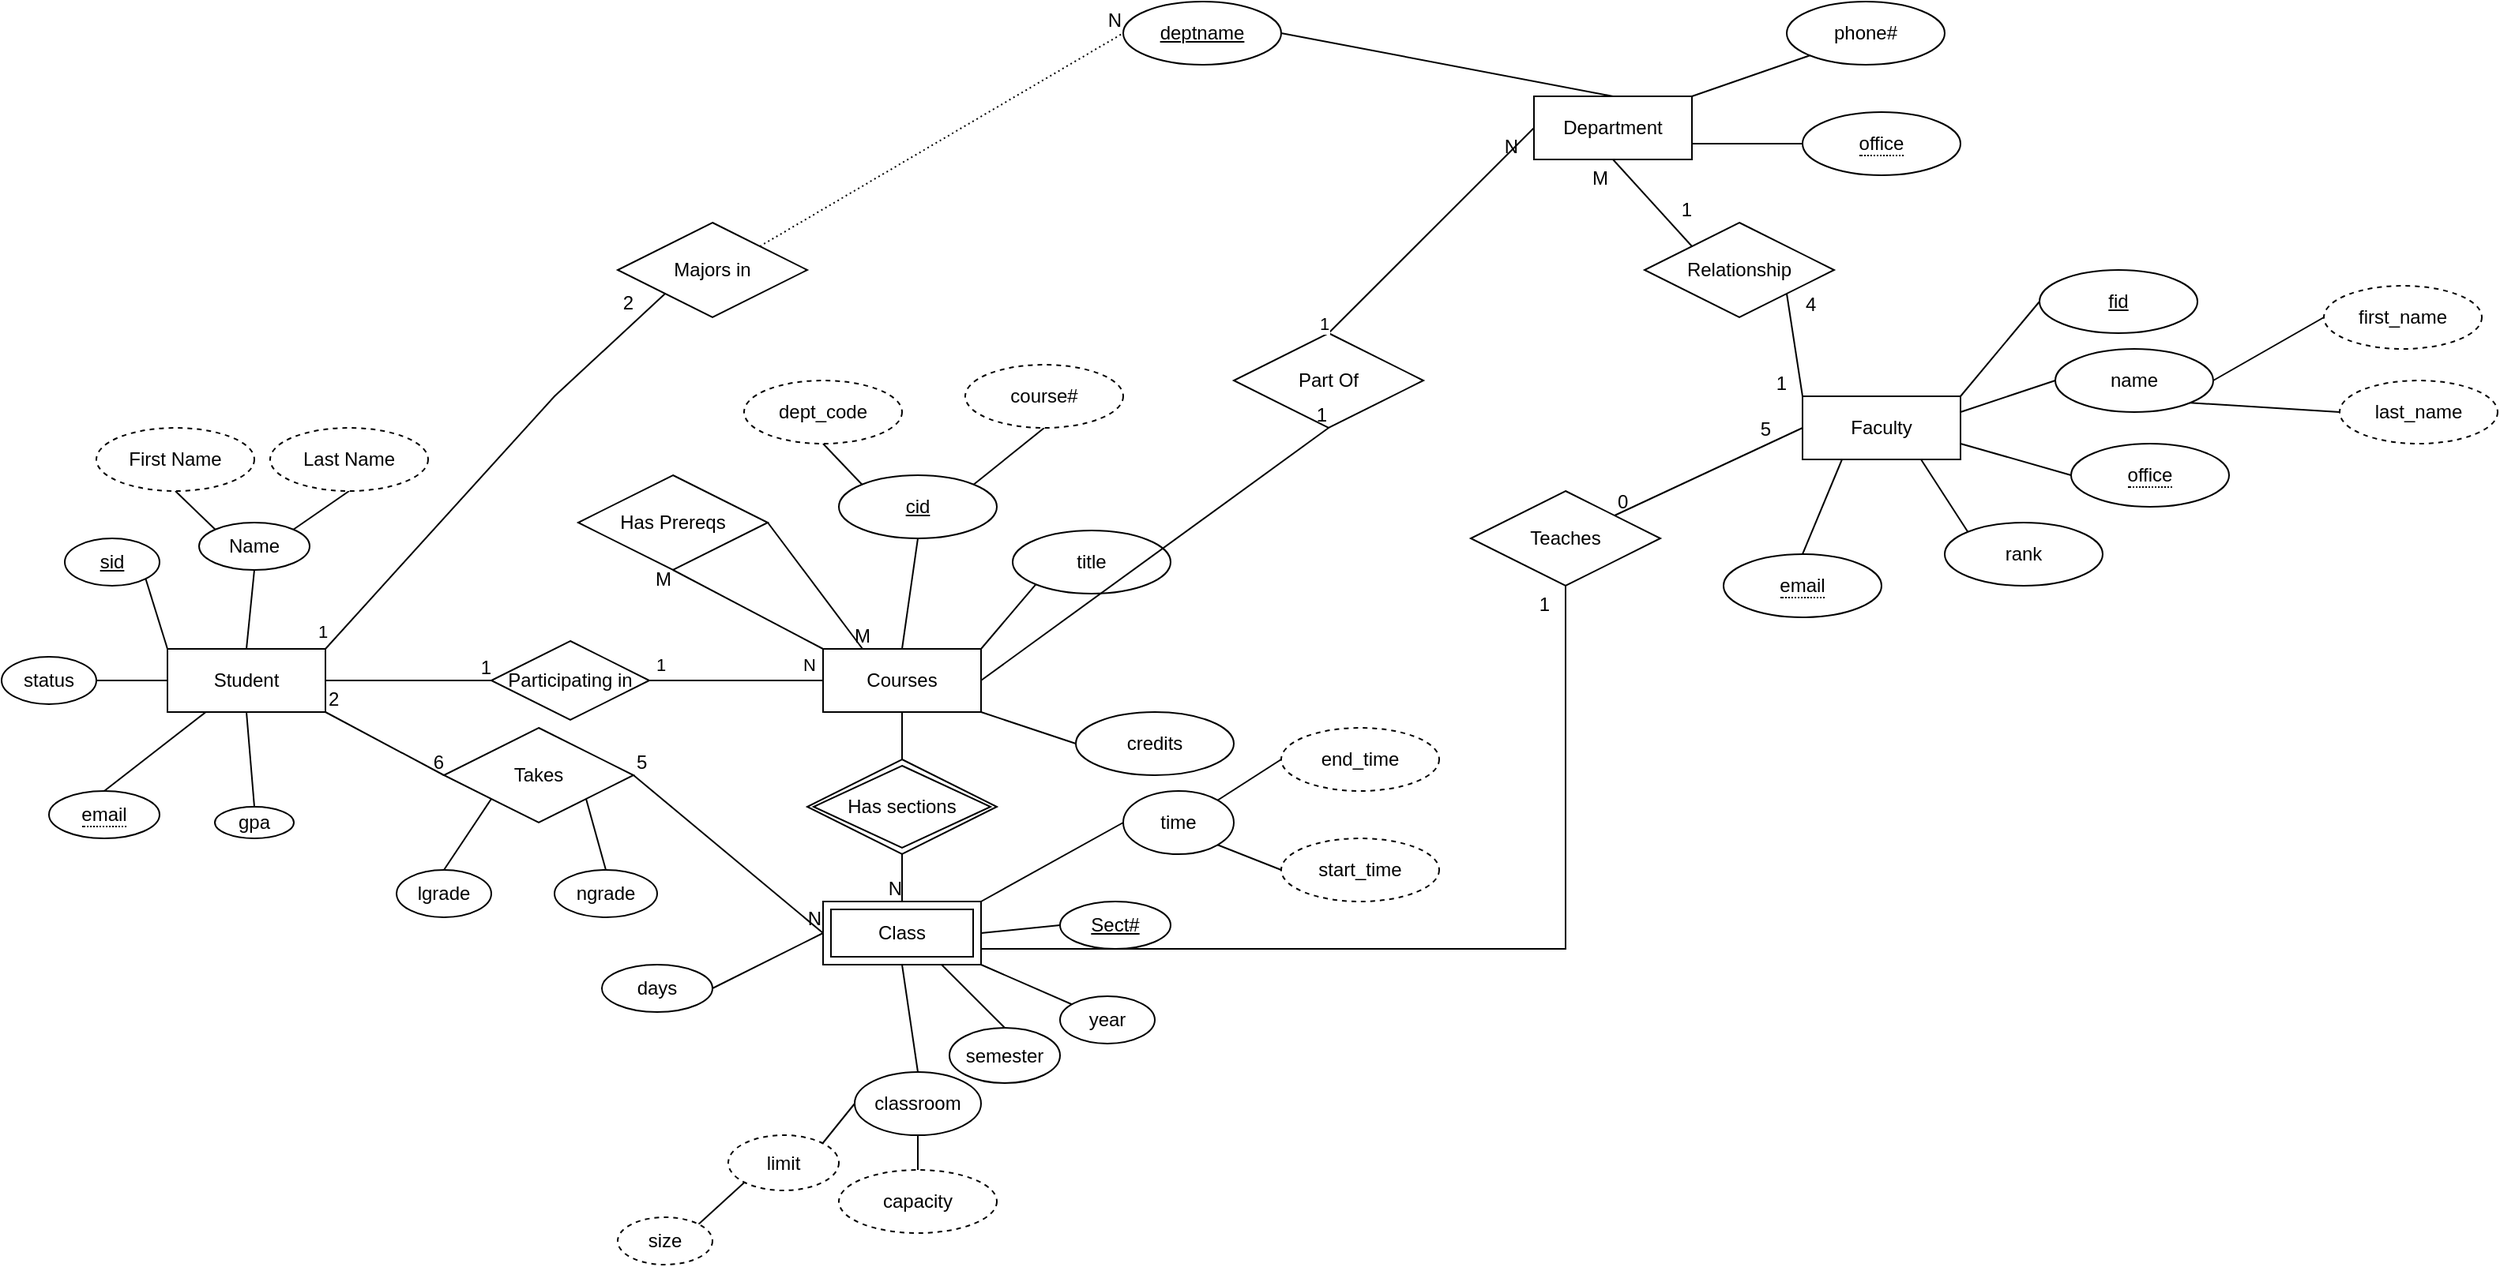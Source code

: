 <mxfile version="15.2.9" type="github">
  <diagram id="R2lEEEUBdFMjLlhIrx00" name="Page-1">
    <mxGraphModel dx="729" dy="779" grid="1" gridSize="10" guides="1" tooltips="1" connect="1" arrows="1" fold="1" page="1" pageScale="1" pageWidth="850" pageHeight="1100" math="0" shadow="0" extFonts="Permanent Marker^https://fonts.googleapis.com/css?family=Permanent+Marker">
      <root>
        <mxCell id="0" />
        <mxCell id="1" parent="0" />
        <mxCell id="cfMbOBz0PLp4tTxiQXyj-19" value="Student" style="whiteSpace=wrap;html=1;align=center;fontColor=default;" vertex="1" parent="1">
          <mxGeometry x="375" y="480" width="100" height="40" as="geometry" />
        </mxCell>
        <mxCell id="cfMbOBz0PLp4tTxiQXyj-21" style="rounded=0;orthogonalLoop=1;jettySize=auto;html=1;exitX=1;exitY=1;exitDx=0;exitDy=0;entryX=0;entryY=0;entryDx=0;entryDy=0;fontColor=default;endArrow=none;endFill=0;" edge="1" parent="1" source="cfMbOBz0PLp4tTxiQXyj-20" target="cfMbOBz0PLp4tTxiQXyj-19">
          <mxGeometry relative="1" as="geometry" />
        </mxCell>
        <mxCell id="cfMbOBz0PLp4tTxiQXyj-20" value="&lt;u&gt;sid&lt;/u&gt;" style="ellipse;whiteSpace=wrap;html=1;align=center;fontColor=default;" vertex="1" parent="1">
          <mxGeometry x="310" y="410" width="60" height="30" as="geometry" />
        </mxCell>
        <mxCell id="cfMbOBz0PLp4tTxiQXyj-25" style="edgeStyle=none;rounded=0;orthogonalLoop=1;jettySize=auto;html=1;exitX=0.5;exitY=1;exitDx=0;exitDy=0;entryX=0.5;entryY=0;entryDx=0;entryDy=0;fontColor=default;endArrow=none;endFill=0;" edge="1" parent="1" source="cfMbOBz0PLp4tTxiQXyj-22" target="cfMbOBz0PLp4tTxiQXyj-19">
          <mxGeometry relative="1" as="geometry" />
        </mxCell>
        <mxCell id="cfMbOBz0PLp4tTxiQXyj-22" value="Name" style="ellipse;whiteSpace=wrap;html=1;align=center;dashed=0;fontColor=default;" vertex="1" parent="1">
          <mxGeometry x="395" y="400" width="70" height="30" as="geometry" />
        </mxCell>
        <mxCell id="cfMbOBz0PLp4tTxiQXyj-29" style="edgeStyle=none;rounded=0;orthogonalLoop=1;jettySize=auto;html=1;exitX=0.5;exitY=1;exitDx=0;exitDy=0;entryX=0;entryY=0;entryDx=0;entryDy=0;fontColor=default;endArrow=none;endFill=0;" edge="1" parent="1" source="cfMbOBz0PLp4tTxiQXyj-27" target="cfMbOBz0PLp4tTxiQXyj-22">
          <mxGeometry relative="1" as="geometry" />
        </mxCell>
        <mxCell id="cfMbOBz0PLp4tTxiQXyj-27" value="First Name" style="ellipse;whiteSpace=wrap;html=1;align=center;fontColor=default;dashed=1;" vertex="1" parent="1">
          <mxGeometry x="330" y="340" width="100" height="40" as="geometry" />
        </mxCell>
        <mxCell id="cfMbOBz0PLp4tTxiQXyj-30" style="edgeStyle=none;rounded=0;orthogonalLoop=1;jettySize=auto;html=1;exitX=0.5;exitY=1;exitDx=0;exitDy=0;entryX=1;entryY=0;entryDx=0;entryDy=0;fontColor=default;endArrow=none;endFill=0;" edge="1" parent="1" source="cfMbOBz0PLp4tTxiQXyj-28" target="cfMbOBz0PLp4tTxiQXyj-22">
          <mxGeometry relative="1" as="geometry" />
        </mxCell>
        <mxCell id="cfMbOBz0PLp4tTxiQXyj-28" value="Last Name" style="ellipse;whiteSpace=wrap;html=1;align=center;fontColor=default;dashed=1;" vertex="1" parent="1">
          <mxGeometry x="440" y="340" width="100" height="40" as="geometry" />
        </mxCell>
        <mxCell id="cfMbOBz0PLp4tTxiQXyj-32" style="edgeStyle=none;rounded=0;orthogonalLoop=1;jettySize=auto;html=1;exitX=1;exitY=0.5;exitDx=0;exitDy=0;entryX=0;entryY=0.5;entryDx=0;entryDy=0;fontColor=default;endArrow=none;endFill=0;" edge="1" parent="1" source="cfMbOBz0PLp4tTxiQXyj-31" target="cfMbOBz0PLp4tTxiQXyj-19">
          <mxGeometry relative="1" as="geometry">
            <mxPoint x="340" y="500" as="sourcePoint" />
          </mxGeometry>
        </mxCell>
        <mxCell id="cfMbOBz0PLp4tTxiQXyj-31" value="status" style="ellipse;whiteSpace=wrap;html=1;align=center;fontColor=default;" vertex="1" parent="1">
          <mxGeometry x="270" y="485" width="60" height="30" as="geometry" />
        </mxCell>
        <mxCell id="cfMbOBz0PLp4tTxiQXyj-34" style="edgeStyle=none;rounded=0;orthogonalLoop=1;jettySize=auto;html=1;exitX=0.5;exitY=0;exitDx=0;exitDy=0;fontColor=default;endArrow=none;endFill=0;" edge="1" parent="1" source="cfMbOBz0PLp4tTxiQXyj-42" target="cfMbOBz0PLp4tTxiQXyj-19">
          <mxGeometry relative="1" as="geometry">
            <mxPoint x="360" y="560" as="sourcePoint" />
          </mxGeometry>
        </mxCell>
        <mxCell id="cfMbOBz0PLp4tTxiQXyj-47" style="edgeStyle=none;rounded=0;orthogonalLoop=1;jettySize=auto;html=1;exitX=0.5;exitY=0;exitDx=0;exitDy=0;entryX=0.5;entryY=1;entryDx=0;entryDy=0;fontColor=default;endArrow=none;endFill=0;" edge="1" parent="1" source="cfMbOBz0PLp4tTxiQXyj-35" target="cfMbOBz0PLp4tTxiQXyj-46">
          <mxGeometry relative="1" as="geometry" />
        </mxCell>
        <mxCell id="cfMbOBz0PLp4tTxiQXyj-51" style="edgeStyle=none;rounded=0;orthogonalLoop=1;jettySize=auto;html=1;exitX=1;exitY=0;exitDx=0;exitDy=0;entryX=0;entryY=1;entryDx=0;entryDy=0;fontColor=default;endArrow=none;endFill=0;" edge="1" parent="1" source="cfMbOBz0PLp4tTxiQXyj-35" target="cfMbOBz0PLp4tTxiQXyj-49">
          <mxGeometry relative="1" as="geometry" />
        </mxCell>
        <mxCell id="cfMbOBz0PLp4tTxiQXyj-52" style="edgeStyle=none;rounded=0;orthogonalLoop=1;jettySize=auto;html=1;exitX=1;exitY=1;exitDx=0;exitDy=0;entryX=0;entryY=0.5;entryDx=0;entryDy=0;fontColor=default;endArrow=none;endFill=0;" edge="1" parent="1" source="cfMbOBz0PLp4tTxiQXyj-35" target="cfMbOBz0PLp4tTxiQXyj-50">
          <mxGeometry relative="1" as="geometry" />
        </mxCell>
        <mxCell id="cfMbOBz0PLp4tTxiQXyj-35" value="Courses" style="whiteSpace=wrap;html=1;align=center;fontColor=default;" vertex="1" parent="1">
          <mxGeometry x="790" y="480" width="100" height="40" as="geometry" />
        </mxCell>
        <mxCell id="cfMbOBz0PLp4tTxiQXyj-36" value="Takes" style="shape=rhombus;perimeter=rhombusPerimeter;whiteSpace=wrap;html=1;align=center;fontColor=default;" vertex="1" parent="1">
          <mxGeometry x="550" y="530" width="120" height="60" as="geometry" />
        </mxCell>
        <mxCell id="cfMbOBz0PLp4tTxiQXyj-39" value="" style="endArrow=none;html=1;rounded=0;fontColor=default;exitX=1;exitY=1;exitDx=0;exitDy=0;entryX=0;entryY=0.5;entryDx=0;entryDy=0;" edge="1" parent="1" source="cfMbOBz0PLp4tTxiQXyj-19" target="cfMbOBz0PLp4tTxiQXyj-36">
          <mxGeometry relative="1" as="geometry">
            <mxPoint x="490" y="499.5" as="sourcePoint" />
            <mxPoint x="540" y="500" as="targetPoint" />
          </mxGeometry>
        </mxCell>
        <mxCell id="cfMbOBz0PLp4tTxiQXyj-40" value="2" style="resizable=0;html=1;align=left;verticalAlign=bottom;" connectable="0" vertex="1" parent="cfMbOBz0PLp4tTxiQXyj-39">
          <mxGeometry x="-1" relative="1" as="geometry" />
        </mxCell>
        <mxCell id="cfMbOBz0PLp4tTxiQXyj-41" value="6" style="resizable=0;html=1;align=right;verticalAlign=bottom;" connectable="0" vertex="1" parent="cfMbOBz0PLp4tTxiQXyj-39">
          <mxGeometry x="1" relative="1" as="geometry" />
        </mxCell>
        <mxCell id="cfMbOBz0PLp4tTxiQXyj-42" value="&lt;span style=&quot;border-bottom: 1px dotted&quot;&gt;email&lt;br&gt;&lt;/span&gt;" style="ellipse;whiteSpace=wrap;html=1;align=center;fontColor=default;" vertex="1" parent="1">
          <mxGeometry x="300" y="570" width="70" height="30" as="geometry" />
        </mxCell>
        <mxCell id="cfMbOBz0PLp4tTxiQXyj-43" value="" style="endArrow=none;html=1;rounded=0;fontColor=default;exitX=1;exitY=0.5;exitDx=0;exitDy=0;entryX=0;entryY=0.5;entryDx=0;entryDy=0;" edge="1" parent="1" source="cfMbOBz0PLp4tTxiQXyj-36" target="cfMbOBz0PLp4tTxiQXyj-68">
          <mxGeometry relative="1" as="geometry">
            <mxPoint x="690" y="470" as="sourcePoint" />
            <mxPoint x="850" y="470" as="targetPoint" />
          </mxGeometry>
        </mxCell>
        <mxCell id="cfMbOBz0PLp4tTxiQXyj-44" value="5" style="resizable=0;html=1;align=left;verticalAlign=bottom;" connectable="0" vertex="1" parent="cfMbOBz0PLp4tTxiQXyj-43">
          <mxGeometry x="-1" relative="1" as="geometry" />
        </mxCell>
        <mxCell id="cfMbOBz0PLp4tTxiQXyj-45" value="N" style="resizable=0;html=1;align=right;verticalAlign=bottom;" connectable="0" vertex="1" parent="cfMbOBz0PLp4tTxiQXyj-43">
          <mxGeometry x="1" relative="1" as="geometry" />
        </mxCell>
        <mxCell id="cfMbOBz0PLp4tTxiQXyj-46" value="cid" style="ellipse;whiteSpace=wrap;html=1;align=center;fontStyle=4;fontColor=default;" vertex="1" parent="1">
          <mxGeometry x="800" y="370" width="100" height="40" as="geometry" />
        </mxCell>
        <mxCell id="cfMbOBz0PLp4tTxiQXyj-49" value="title" style="ellipse;whiteSpace=wrap;html=1;align=center;fontColor=default;" vertex="1" parent="1">
          <mxGeometry x="910" y="405" width="100" height="40" as="geometry" />
        </mxCell>
        <mxCell id="cfMbOBz0PLp4tTxiQXyj-50" value="credits" style="ellipse;whiteSpace=wrap;html=1;align=center;fontColor=default;" vertex="1" parent="1">
          <mxGeometry x="950" y="520" width="100" height="40" as="geometry" />
        </mxCell>
        <mxCell id="cfMbOBz0PLp4tTxiQXyj-55" style="edgeStyle=none;rounded=0;orthogonalLoop=1;jettySize=auto;html=1;exitX=0.5;exitY=1;exitDx=0;exitDy=0;entryX=0;entryY=0;entryDx=0;entryDy=0;fontColor=default;endArrow=none;endFill=0;" edge="1" parent="1" source="cfMbOBz0PLp4tTxiQXyj-53" target="cfMbOBz0PLp4tTxiQXyj-46">
          <mxGeometry relative="1" as="geometry" />
        </mxCell>
        <mxCell id="cfMbOBz0PLp4tTxiQXyj-53" value="dept_code" style="ellipse;whiteSpace=wrap;html=1;align=center;dashed=1;fontColor=default;" vertex="1" parent="1">
          <mxGeometry x="740" y="310" width="100" height="40" as="geometry" />
        </mxCell>
        <mxCell id="cfMbOBz0PLp4tTxiQXyj-57" style="edgeStyle=none;rounded=0;orthogonalLoop=1;jettySize=auto;html=1;exitX=0.5;exitY=1;exitDx=0;exitDy=0;entryX=1;entryY=0;entryDx=0;entryDy=0;fontColor=default;endArrow=none;endFill=0;" edge="1" parent="1" source="cfMbOBz0PLp4tTxiQXyj-56" target="cfMbOBz0PLp4tTxiQXyj-46">
          <mxGeometry relative="1" as="geometry" />
        </mxCell>
        <mxCell id="cfMbOBz0PLp4tTxiQXyj-56" value="course#" style="ellipse;whiteSpace=wrap;html=1;align=center;dashed=1;fontColor=default;" vertex="1" parent="1">
          <mxGeometry x="880" y="300" width="100" height="40" as="geometry" />
        </mxCell>
        <mxCell id="cfMbOBz0PLp4tTxiQXyj-60" value="Has Prereqs" style="shape=rhombus;perimeter=rhombusPerimeter;whiteSpace=wrap;html=1;align=center;fontColor=default;" vertex="1" parent="1">
          <mxGeometry x="635" y="370" width="120" height="60" as="geometry" />
        </mxCell>
        <mxCell id="cfMbOBz0PLp4tTxiQXyj-64" value="" style="endArrow=none;html=1;rounded=0;fontColor=default;entryX=0.5;entryY=1;entryDx=0;entryDy=0;exitX=0;exitY=0;exitDx=0;exitDy=0;" edge="1" parent="1" source="cfMbOBz0PLp4tTxiQXyj-35" target="cfMbOBz0PLp4tTxiQXyj-60">
          <mxGeometry relative="1" as="geometry">
            <mxPoint x="550" y="490" as="sourcePoint" />
            <mxPoint x="710" y="490" as="targetPoint" />
          </mxGeometry>
        </mxCell>
        <mxCell id="cfMbOBz0PLp4tTxiQXyj-65" value="M" style="resizable=0;html=1;align=right;verticalAlign=bottom;" connectable="0" vertex="1" parent="cfMbOBz0PLp4tTxiQXyj-64">
          <mxGeometry x="1" relative="1" as="geometry">
            <mxPoint y="15" as="offset" />
          </mxGeometry>
        </mxCell>
        <mxCell id="cfMbOBz0PLp4tTxiQXyj-66" value="" style="endArrow=none;html=1;rounded=0;fontColor=default;exitX=1;exitY=0.5;exitDx=0;exitDy=0;entryX=0.25;entryY=0;entryDx=0;entryDy=0;" edge="1" parent="1" source="cfMbOBz0PLp4tTxiQXyj-60" target="cfMbOBz0PLp4tTxiQXyj-35">
          <mxGeometry relative="1" as="geometry">
            <mxPoint x="550" y="490" as="sourcePoint" />
            <mxPoint x="710" y="490" as="targetPoint" />
          </mxGeometry>
        </mxCell>
        <mxCell id="cfMbOBz0PLp4tTxiQXyj-67" value="M" style="resizable=0;html=1;align=right;verticalAlign=bottom;" connectable="0" vertex="1" parent="cfMbOBz0PLp4tTxiQXyj-66">
          <mxGeometry x="1" relative="1" as="geometry">
            <mxPoint x="5" as="offset" />
          </mxGeometry>
        </mxCell>
        <mxCell id="cfMbOBz0PLp4tTxiQXyj-77" style="edgeStyle=none;rounded=0;orthogonalLoop=1;jettySize=auto;html=1;exitX=1;exitY=0.5;exitDx=0;exitDy=0;entryX=0;entryY=0.5;entryDx=0;entryDy=0;fontColor=default;endArrow=none;endFill=0;" edge="1" parent="1" source="cfMbOBz0PLp4tTxiQXyj-68" target="cfMbOBz0PLp4tTxiQXyj-76">
          <mxGeometry relative="1" as="geometry" />
        </mxCell>
        <mxCell id="cfMbOBz0PLp4tTxiQXyj-79" style="edgeStyle=none;rounded=0;orthogonalLoop=1;jettySize=auto;html=1;exitX=1;exitY=1;exitDx=0;exitDy=0;fontColor=default;endArrow=none;endFill=0;" edge="1" parent="1" source="cfMbOBz0PLp4tTxiQXyj-68" target="cfMbOBz0PLp4tTxiQXyj-78">
          <mxGeometry relative="1" as="geometry" />
        </mxCell>
        <mxCell id="cfMbOBz0PLp4tTxiQXyj-68" value="Class&lt;br&gt;" style="shape=ext;margin=3;double=1;whiteSpace=wrap;html=1;align=center;fontColor=default;" vertex="1" parent="1">
          <mxGeometry x="790" y="640" width="100" height="40" as="geometry" />
        </mxCell>
        <mxCell id="cfMbOBz0PLp4tTxiQXyj-72" value="" style="edgeStyle=none;rounded=0;orthogonalLoop=1;jettySize=auto;html=1;fontColor=default;endArrow=none;endFill=0;" edge="1" parent="1" source="cfMbOBz0PLp4tTxiQXyj-71" target="cfMbOBz0PLp4tTxiQXyj-35">
          <mxGeometry relative="1" as="geometry" />
        </mxCell>
        <mxCell id="cfMbOBz0PLp4tTxiQXyj-71" value="Has sections" style="shape=rhombus;double=1;perimeter=rhombusPerimeter;whiteSpace=wrap;html=1;align=center;fontColor=default;" vertex="1" parent="1">
          <mxGeometry x="780" y="550" width="120" height="60" as="geometry" />
        </mxCell>
        <mxCell id="cfMbOBz0PLp4tTxiQXyj-74" value="" style="endArrow=none;html=1;rounded=0;fontColor=default;exitX=0.5;exitY=1;exitDx=0;exitDy=0;entryX=0.5;entryY=0;entryDx=0;entryDy=0;" edge="1" parent="1" source="cfMbOBz0PLp4tTxiQXyj-71" target="cfMbOBz0PLp4tTxiQXyj-68">
          <mxGeometry relative="1" as="geometry">
            <mxPoint x="840" y="620" as="sourcePoint" />
            <mxPoint x="1000" y="620" as="targetPoint" />
          </mxGeometry>
        </mxCell>
        <mxCell id="cfMbOBz0PLp4tTxiQXyj-75" value="N" style="resizable=0;html=1;align=right;verticalAlign=bottom;" connectable="0" vertex="1" parent="cfMbOBz0PLp4tTxiQXyj-74">
          <mxGeometry x="1" relative="1" as="geometry" />
        </mxCell>
        <mxCell id="cfMbOBz0PLp4tTxiQXyj-76" value="Sect#" style="ellipse;whiteSpace=wrap;html=1;align=center;fontStyle=4;fontColor=default;" vertex="1" parent="1">
          <mxGeometry x="940" y="640" width="70" height="30" as="geometry" />
        </mxCell>
        <mxCell id="cfMbOBz0PLp4tTxiQXyj-78" value="year" style="ellipse;whiteSpace=wrap;html=1;align=center;fontColor=default;" vertex="1" parent="1">
          <mxGeometry x="940" y="700" width="60" height="30" as="geometry" />
        </mxCell>
        <mxCell id="cfMbOBz0PLp4tTxiQXyj-81" style="edgeStyle=none;rounded=0;orthogonalLoop=1;jettySize=auto;html=1;exitX=0.5;exitY=0;exitDx=0;exitDy=0;entryX=0.75;entryY=1;entryDx=0;entryDy=0;fontColor=default;endArrow=none;endFill=0;" edge="1" parent="1" source="cfMbOBz0PLp4tTxiQXyj-80" target="cfMbOBz0PLp4tTxiQXyj-68">
          <mxGeometry relative="1" as="geometry" />
        </mxCell>
        <mxCell id="cfMbOBz0PLp4tTxiQXyj-80" value="semester" style="ellipse;whiteSpace=wrap;html=1;align=center;fontColor=default;" vertex="1" parent="1">
          <mxGeometry x="870" y="720" width="70" height="35" as="geometry" />
        </mxCell>
        <mxCell id="cfMbOBz0PLp4tTxiQXyj-83" style="edgeStyle=none;rounded=0;orthogonalLoop=1;jettySize=auto;html=1;exitX=1;exitY=0;exitDx=0;exitDy=0;entryX=0;entryY=0.5;entryDx=0;entryDy=0;fontColor=default;endArrow=none;endFill=0;" edge="1" parent="1" source="cfMbOBz0PLp4tTxiQXyj-82" target="cfMbOBz0PLp4tTxiQXyj-84">
          <mxGeometry relative="1" as="geometry" />
        </mxCell>
        <mxCell id="cfMbOBz0PLp4tTxiQXyj-82" value="limit" style="ellipse;whiteSpace=wrap;html=1;align=center;fontColor=default;dashed=1;" vertex="1" parent="1">
          <mxGeometry x="730" y="788" width="70" height="35" as="geometry" />
        </mxCell>
        <mxCell id="cfMbOBz0PLp4tTxiQXyj-85" style="edgeStyle=none;rounded=0;orthogonalLoop=1;jettySize=auto;html=1;exitX=0.5;exitY=0;exitDx=0;exitDy=0;entryX=0.5;entryY=1;entryDx=0;entryDy=0;fontColor=default;endArrow=none;endFill=0;" edge="1" parent="1" source="cfMbOBz0PLp4tTxiQXyj-84" target="cfMbOBz0PLp4tTxiQXyj-68">
          <mxGeometry relative="1" as="geometry" />
        </mxCell>
        <mxCell id="cfMbOBz0PLp4tTxiQXyj-84" value="classroom" style="ellipse;whiteSpace=wrap;html=1;align=center;fontColor=default;" vertex="1" parent="1">
          <mxGeometry x="810" y="748" width="80" height="40" as="geometry" />
        </mxCell>
        <mxCell id="cfMbOBz0PLp4tTxiQXyj-87" style="edgeStyle=none;rounded=0;orthogonalLoop=1;jettySize=auto;html=1;exitX=1;exitY=0;exitDx=0;exitDy=0;entryX=0;entryY=1;entryDx=0;entryDy=0;fontColor=default;endArrow=none;endFill=0;" edge="1" parent="1" source="cfMbOBz0PLp4tTxiQXyj-86" target="cfMbOBz0PLp4tTxiQXyj-82">
          <mxGeometry relative="1" as="geometry" />
        </mxCell>
        <mxCell id="cfMbOBz0PLp4tTxiQXyj-86" value="size" style="ellipse;whiteSpace=wrap;html=1;align=center;fontColor=default;dashed=1;" vertex="1" parent="1">
          <mxGeometry x="660" y="840" width="60" height="30" as="geometry" />
        </mxCell>
        <mxCell id="cfMbOBz0PLp4tTxiQXyj-90" style="edgeStyle=none;rounded=0;orthogonalLoop=1;jettySize=auto;html=1;exitX=0.5;exitY=0;exitDx=0;exitDy=0;entryX=0.5;entryY=1;entryDx=0;entryDy=0;fontColor=default;endArrow=none;endFill=0;" edge="1" parent="1" source="cfMbOBz0PLp4tTxiQXyj-89" target="cfMbOBz0PLp4tTxiQXyj-84">
          <mxGeometry relative="1" as="geometry" />
        </mxCell>
        <mxCell id="cfMbOBz0PLp4tTxiQXyj-89" value="capacity" style="ellipse;whiteSpace=wrap;html=1;align=center;dashed=1;fontColor=default;" vertex="1" parent="1">
          <mxGeometry x="800" y="810" width="100" height="40" as="geometry" />
        </mxCell>
        <mxCell id="cfMbOBz0PLp4tTxiQXyj-94" style="edgeStyle=none;rounded=0;orthogonalLoop=1;jettySize=auto;html=1;exitX=0;exitY=0.5;exitDx=0;exitDy=0;entryX=1;entryY=0;entryDx=0;entryDy=0;fontColor=default;endArrow=none;endFill=0;" edge="1" parent="1" source="cfMbOBz0PLp4tTxiQXyj-93" target="cfMbOBz0PLp4tTxiQXyj-68">
          <mxGeometry relative="1" as="geometry" />
        </mxCell>
        <mxCell id="cfMbOBz0PLp4tTxiQXyj-93" value="time" style="ellipse;whiteSpace=wrap;html=1;align=center;fontColor=default;" vertex="1" parent="1">
          <mxGeometry x="980" y="570" width="70" height="40" as="geometry" />
        </mxCell>
        <mxCell id="cfMbOBz0PLp4tTxiQXyj-96" style="edgeStyle=none;rounded=0;orthogonalLoop=1;jettySize=auto;html=1;exitX=0;exitY=0.5;exitDx=0;exitDy=0;entryX=1;entryY=1;entryDx=0;entryDy=0;fontColor=default;endArrow=none;endFill=0;" edge="1" parent="1" source="cfMbOBz0PLp4tTxiQXyj-95" target="cfMbOBz0PLp4tTxiQXyj-93">
          <mxGeometry relative="1" as="geometry" />
        </mxCell>
        <mxCell id="cfMbOBz0PLp4tTxiQXyj-95" value="start_time" style="ellipse;whiteSpace=wrap;html=1;align=center;dashed=1;fontColor=default;" vertex="1" parent="1">
          <mxGeometry x="1080" y="600" width="100" height="40" as="geometry" />
        </mxCell>
        <mxCell id="cfMbOBz0PLp4tTxiQXyj-98" style="edgeStyle=none;rounded=0;orthogonalLoop=1;jettySize=auto;html=1;exitX=0;exitY=0.5;exitDx=0;exitDy=0;entryX=1;entryY=0;entryDx=0;entryDy=0;fontColor=default;endArrow=none;endFill=0;" edge="1" parent="1" source="cfMbOBz0PLp4tTxiQXyj-97" target="cfMbOBz0PLp4tTxiQXyj-93">
          <mxGeometry relative="1" as="geometry" />
        </mxCell>
        <mxCell id="cfMbOBz0PLp4tTxiQXyj-97" value="end_time" style="ellipse;whiteSpace=wrap;html=1;align=center;dashed=1;fontColor=default;" vertex="1" parent="1">
          <mxGeometry x="1080" y="530" width="100" height="40" as="geometry" />
        </mxCell>
        <mxCell id="cfMbOBz0PLp4tTxiQXyj-100" style="edgeStyle=none;rounded=0;orthogonalLoop=1;jettySize=auto;html=1;exitX=1;exitY=0.5;exitDx=0;exitDy=0;entryX=0;entryY=0.5;entryDx=0;entryDy=0;fontColor=default;endArrow=none;endFill=0;" edge="1" parent="1" source="cfMbOBz0PLp4tTxiQXyj-99" target="cfMbOBz0PLp4tTxiQXyj-68">
          <mxGeometry relative="1" as="geometry" />
        </mxCell>
        <mxCell id="cfMbOBz0PLp4tTxiQXyj-99" value="days" style="ellipse;whiteSpace=wrap;html=1;align=center;fontColor=default;" vertex="1" parent="1">
          <mxGeometry x="650" y="680" width="70" height="30" as="geometry" />
        </mxCell>
        <mxCell id="cfMbOBz0PLp4tTxiQXyj-102" style="edgeStyle=none;rounded=0;orthogonalLoop=1;jettySize=auto;html=1;exitX=0.5;exitY=0;exitDx=0;exitDy=0;entryX=0;entryY=1;entryDx=0;entryDy=0;fontColor=default;endArrow=none;endFill=0;" edge="1" parent="1" source="cfMbOBz0PLp4tTxiQXyj-101" target="cfMbOBz0PLp4tTxiQXyj-36">
          <mxGeometry relative="1" as="geometry" />
        </mxCell>
        <mxCell id="cfMbOBz0PLp4tTxiQXyj-101" value="lgrade" style="ellipse;whiteSpace=wrap;html=1;align=center;fontColor=default;" vertex="1" parent="1">
          <mxGeometry x="520" y="620" width="60" height="30" as="geometry" />
        </mxCell>
        <mxCell id="cfMbOBz0PLp4tTxiQXyj-104" style="edgeStyle=none;rounded=0;orthogonalLoop=1;jettySize=auto;html=1;exitX=0.5;exitY=0;exitDx=0;exitDy=0;entryX=1;entryY=1;entryDx=0;entryDy=0;fontColor=default;endArrow=none;endFill=0;" edge="1" parent="1" source="cfMbOBz0PLp4tTxiQXyj-103" target="cfMbOBz0PLp4tTxiQXyj-36">
          <mxGeometry relative="1" as="geometry" />
        </mxCell>
        <mxCell id="cfMbOBz0PLp4tTxiQXyj-103" value="ngrade" style="ellipse;whiteSpace=wrap;html=1;align=center;fontColor=default;" vertex="1" parent="1">
          <mxGeometry x="620" y="620" width="65" height="30" as="geometry" />
        </mxCell>
        <mxCell id="cfMbOBz0PLp4tTxiQXyj-110" style="edgeStyle=none;rounded=0;orthogonalLoop=1;jettySize=auto;html=1;exitX=1;exitY=0;exitDx=0;exitDy=0;entryX=0;entryY=1;entryDx=0;entryDy=0;fontColor=default;endArrow=none;endFill=0;" edge="1" parent="1" source="cfMbOBz0PLp4tTxiQXyj-105" target="cfMbOBz0PLp4tTxiQXyj-108">
          <mxGeometry relative="1" as="geometry" />
        </mxCell>
        <mxCell id="cfMbOBz0PLp4tTxiQXyj-105" value="Department" style="whiteSpace=wrap;html=1;align=center;fontColor=default;" vertex="1" parent="1">
          <mxGeometry x="1240" y="130" width="100" height="40" as="geometry" />
        </mxCell>
        <mxCell id="cfMbOBz0PLp4tTxiQXyj-107" style="edgeStyle=none;rounded=0;orthogonalLoop=1;jettySize=auto;html=1;exitX=1;exitY=0.5;exitDx=0;exitDy=0;entryX=0.5;entryY=0;entryDx=0;entryDy=0;fontColor=default;endArrow=none;endFill=0;" edge="1" parent="1" source="cfMbOBz0PLp4tTxiQXyj-106" target="cfMbOBz0PLp4tTxiQXyj-105">
          <mxGeometry relative="1" as="geometry" />
        </mxCell>
        <mxCell id="cfMbOBz0PLp4tTxiQXyj-106" value="&lt;u&gt;deptname&lt;/u&gt;" style="ellipse;whiteSpace=wrap;html=1;align=center;fontColor=default;" vertex="1" parent="1">
          <mxGeometry x="980" y="70" width="100" height="40" as="geometry" />
        </mxCell>
        <mxCell id="cfMbOBz0PLp4tTxiQXyj-108" value="phone#" style="ellipse;whiteSpace=wrap;html=1;align=center;fontColor=default;" vertex="1" parent="1">
          <mxGeometry x="1400" y="70" width="100" height="40" as="geometry" />
        </mxCell>
        <mxCell id="cfMbOBz0PLp4tTxiQXyj-111" style="edgeStyle=none;rounded=0;orthogonalLoop=1;jettySize=auto;html=1;exitX=0;exitY=0.5;exitDx=0;exitDy=0;entryX=1;entryY=0.75;entryDx=0;entryDy=0;fontColor=default;endArrow=none;endFill=0;" edge="1" parent="1" target="cfMbOBz0PLp4tTxiQXyj-105">
          <mxGeometry relative="1" as="geometry">
            <mxPoint x="1410" y="160" as="sourcePoint" />
          </mxGeometry>
        </mxCell>
        <mxCell id="cfMbOBz0PLp4tTxiQXyj-112" value="Part Of" style="shape=rhombus;perimeter=rhombusPerimeter;whiteSpace=wrap;html=1;align=center;fontColor=default;" vertex="1" parent="1">
          <mxGeometry x="1050" y="280" width="120" height="60" as="geometry" />
        </mxCell>
        <mxCell id="cfMbOBz0PLp4tTxiQXyj-115" value="" style="endArrow=none;html=1;rounded=0;fontColor=default;entryX=0.5;entryY=1;entryDx=0;entryDy=0;" edge="1" parent="1" target="cfMbOBz0PLp4tTxiQXyj-112">
          <mxGeometry relative="1" as="geometry">
            <mxPoint x="890" y="500" as="sourcePoint" />
            <mxPoint x="1050" y="500" as="targetPoint" />
          </mxGeometry>
        </mxCell>
        <mxCell id="cfMbOBz0PLp4tTxiQXyj-116" value="1" style="resizable=0;html=1;align=right;verticalAlign=bottom;" connectable="0" vertex="1" parent="cfMbOBz0PLp4tTxiQXyj-115">
          <mxGeometry x="1" relative="1" as="geometry" />
        </mxCell>
        <mxCell id="cfMbOBz0PLp4tTxiQXyj-117" value="" style="endArrow=none;html=1;rounded=0;fontColor=default;entryX=0;entryY=0.5;entryDx=0;entryDy=0;exitX=0.5;exitY=0;exitDx=0;exitDy=0;" edge="1" parent="1" source="cfMbOBz0PLp4tTxiQXyj-112" target="cfMbOBz0PLp4tTxiQXyj-105">
          <mxGeometry relative="1" as="geometry">
            <mxPoint x="1130" y="150" as="sourcePoint" />
            <mxPoint x="1290" y="150" as="targetPoint" />
          </mxGeometry>
        </mxCell>
        <mxCell id="cfMbOBz0PLp4tTxiQXyj-118" value="N" style="resizable=0;html=1;align=right;verticalAlign=bottom;" connectable="0" vertex="1" parent="cfMbOBz0PLp4tTxiQXyj-117">
          <mxGeometry x="1" relative="1" as="geometry">
            <mxPoint x="-10" y="21" as="offset" />
          </mxGeometry>
        </mxCell>
        <mxCell id="cfMbOBz0PLp4tTxiQXyj-139" value="1" style="edgeLabel;html=1;align=center;verticalAlign=middle;resizable=0;points=[];fontColor=default;" vertex="1" connectable="0" parent="cfMbOBz0PLp4tTxiQXyj-117">
          <mxGeometry x="-0.862" y="1" relative="1" as="geometry">
            <mxPoint x="-11" y="3" as="offset" />
          </mxGeometry>
        </mxCell>
        <mxCell id="cfMbOBz0PLp4tTxiQXyj-119" value="gpa" style="ellipse;whiteSpace=wrap;html=1;align=center;fontColor=default;" vertex="1" parent="1">
          <mxGeometry x="405" y="580" width="50" height="20" as="geometry" />
        </mxCell>
        <mxCell id="cfMbOBz0PLp4tTxiQXyj-121" value="" style="endArrow=none;html=1;rounded=0;fontColor=default;entryX=0.5;entryY=1;entryDx=0;entryDy=0;exitX=0.5;exitY=0;exitDx=0;exitDy=0;" edge="1" parent="1" source="cfMbOBz0PLp4tTxiQXyj-119" target="cfMbOBz0PLp4tTxiQXyj-19">
          <mxGeometry relative="1" as="geometry">
            <mxPoint x="330" y="460" as="sourcePoint" />
            <mxPoint x="490" y="460" as="targetPoint" />
          </mxGeometry>
        </mxCell>
        <mxCell id="cfMbOBz0PLp4tTxiQXyj-122" value="Majors in" style="shape=rhombus;perimeter=rhombusPerimeter;whiteSpace=wrap;html=1;align=center;fontColor=default;" vertex="1" parent="1">
          <mxGeometry x="660" y="210" width="120" height="60" as="geometry" />
        </mxCell>
        <mxCell id="cfMbOBz0PLp4tTxiQXyj-123" value="" style="endArrow=none;html=1;rounded=0;fontColor=default;entryX=0;entryY=1;entryDx=0;entryDy=0;exitX=1;exitY=0;exitDx=0;exitDy=0;" edge="1" parent="1" source="cfMbOBz0PLp4tTxiQXyj-19" target="cfMbOBz0PLp4tTxiQXyj-122">
          <mxGeometry relative="1" as="geometry">
            <mxPoint x="530" y="350" as="sourcePoint" />
            <mxPoint x="690" y="350" as="targetPoint" />
            <Array as="points">
              <mxPoint x="620" y="320" />
            </Array>
          </mxGeometry>
        </mxCell>
        <mxCell id="cfMbOBz0PLp4tTxiQXyj-124" value="2" style="resizable=0;html=1;align=right;verticalAlign=bottom;" connectable="0" vertex="1" parent="cfMbOBz0PLp4tTxiQXyj-123">
          <mxGeometry x="1" relative="1" as="geometry">
            <mxPoint x="-20" y="15" as="offset" />
          </mxGeometry>
        </mxCell>
        <mxCell id="cfMbOBz0PLp4tTxiQXyj-141" value="1&lt;br&gt;" style="edgeLabel;html=1;align=center;verticalAlign=middle;resizable=0;points=[];fontColor=default;" vertex="1" connectable="0" parent="cfMbOBz0PLp4tTxiQXyj-123">
          <mxGeometry x="-0.701" y="-1" relative="1" as="geometry">
            <mxPoint x="-34" y="23" as="offset" />
          </mxGeometry>
        </mxCell>
        <mxCell id="cfMbOBz0PLp4tTxiQXyj-134" value="" style="edgeStyle=none;rounded=0;orthogonalLoop=1;jettySize=auto;html=1;fontColor=default;endArrow=none;endFill=0;" edge="1" parent="1" source="cfMbOBz0PLp4tTxiQXyj-127" target="cfMbOBz0PLp4tTxiQXyj-35">
          <mxGeometry relative="1" as="geometry" />
        </mxCell>
        <mxCell id="cfMbOBz0PLp4tTxiQXyj-135" value="N" style="edgeLabel;html=1;align=center;verticalAlign=middle;resizable=0;points=[];fontColor=default;" vertex="1" connectable="0" parent="cfMbOBz0PLp4tTxiQXyj-134">
          <mxGeometry x="0.682" y="-1" relative="1" as="geometry">
            <mxPoint x="8" y="-11" as="offset" />
          </mxGeometry>
        </mxCell>
        <mxCell id="cfMbOBz0PLp4tTxiQXyj-136" value="1" style="edgeLabel;html=1;align=center;verticalAlign=middle;resizable=0;points=[];fontColor=default;" vertex="1" connectable="0" parent="cfMbOBz0PLp4tTxiQXyj-134">
          <mxGeometry x="-0.873" y="1" relative="1" as="geometry">
            <mxPoint y="-9" as="offset" />
          </mxGeometry>
        </mxCell>
        <mxCell id="cfMbOBz0PLp4tTxiQXyj-127" value="Participating in" style="shape=rhombus;perimeter=rhombusPerimeter;whiteSpace=wrap;html=1;align=center;fontColor=default;" vertex="1" parent="1">
          <mxGeometry x="580" y="475" width="100" height="50" as="geometry" />
        </mxCell>
        <mxCell id="cfMbOBz0PLp4tTxiQXyj-129" value="" style="endArrow=none;html=1;rounded=0;fontColor=default;exitX=1;exitY=0.5;exitDx=0;exitDy=0;entryX=0;entryY=0.5;entryDx=0;entryDy=0;" edge="1" parent="1" source="cfMbOBz0PLp4tTxiQXyj-19" target="cfMbOBz0PLp4tTxiQXyj-127">
          <mxGeometry relative="1" as="geometry">
            <mxPoint x="500" y="494.66" as="sourcePoint" />
            <mxPoint x="660" y="494.66" as="targetPoint" />
          </mxGeometry>
        </mxCell>
        <mxCell id="cfMbOBz0PLp4tTxiQXyj-130" value="1" style="resizable=0;html=1;align=right;verticalAlign=bottom;" connectable="0" vertex="1" parent="cfMbOBz0PLp4tTxiQXyj-129">
          <mxGeometry x="1" relative="1" as="geometry" />
        </mxCell>
        <mxCell id="cfMbOBz0PLp4tTxiQXyj-132" value="" style="endArrow=none;html=1;rounded=0;dashed=1;dashPattern=1 2;fontColor=default;exitX=1;exitY=0;exitDx=0;exitDy=0;entryX=0;entryY=0.5;entryDx=0;entryDy=0;" edge="1" parent="1" source="cfMbOBz0PLp4tTxiQXyj-122" target="cfMbOBz0PLp4tTxiQXyj-106">
          <mxGeometry relative="1" as="geometry">
            <mxPoint x="770" y="220" as="sourcePoint" />
            <mxPoint x="980" y="100" as="targetPoint" />
          </mxGeometry>
        </mxCell>
        <mxCell id="cfMbOBz0PLp4tTxiQXyj-133" value="N" style="resizable=0;html=1;align=right;verticalAlign=bottom;" connectable="0" vertex="1" parent="cfMbOBz0PLp4tTxiQXyj-132">
          <mxGeometry x="1" relative="1" as="geometry" />
        </mxCell>
        <mxCell id="cfMbOBz0PLp4tTxiQXyj-137" value="&lt;span style=&quot;border-bottom: 1px dotted&quot;&gt;office&lt;/span&gt;" style="ellipse;whiteSpace=wrap;html=1;align=center;fontColor=default;" vertex="1" parent="1">
          <mxGeometry x="1410" y="140" width="100" height="40" as="geometry" />
        </mxCell>
        <mxCell id="cfMbOBz0PLp4tTxiQXyj-145" style="edgeStyle=none;rounded=0;orthogonalLoop=1;jettySize=auto;html=1;exitX=1;exitY=0.25;exitDx=0;exitDy=0;entryX=0;entryY=0.5;entryDx=0;entryDy=0;fontColor=default;endArrow=none;endFill=0;" edge="1" parent="1" source="cfMbOBz0PLp4tTxiQXyj-138" target="cfMbOBz0PLp4tTxiQXyj-144">
          <mxGeometry relative="1" as="geometry" />
        </mxCell>
        <mxCell id="cfMbOBz0PLp4tTxiQXyj-138" value="Faculty" style="whiteSpace=wrap;html=1;align=center;fontColor=default;" vertex="1" parent="1">
          <mxGeometry x="1410" y="320" width="100" height="40" as="geometry" />
        </mxCell>
        <mxCell id="cfMbOBz0PLp4tTxiQXyj-143" style="edgeStyle=none;rounded=0;orthogonalLoop=1;jettySize=auto;html=1;exitX=0;exitY=0.5;exitDx=0;exitDy=0;entryX=1;entryY=0;entryDx=0;entryDy=0;fontColor=default;endArrow=none;endFill=0;" edge="1" parent="1" source="cfMbOBz0PLp4tTxiQXyj-142" target="cfMbOBz0PLp4tTxiQXyj-138">
          <mxGeometry relative="1" as="geometry" />
        </mxCell>
        <mxCell id="cfMbOBz0PLp4tTxiQXyj-142" value="fid" style="ellipse;whiteSpace=wrap;html=1;align=center;fontStyle=4;fontColor=default;" vertex="1" parent="1">
          <mxGeometry x="1560" y="240" width="100" height="40" as="geometry" />
        </mxCell>
        <mxCell id="cfMbOBz0PLp4tTxiQXyj-147" style="edgeStyle=none;rounded=0;orthogonalLoop=1;jettySize=auto;html=1;exitX=1;exitY=0.5;exitDx=0;exitDy=0;entryX=0;entryY=0.5;entryDx=0;entryDy=0;fontColor=default;endArrow=none;endFill=0;" edge="1" parent="1" source="cfMbOBz0PLp4tTxiQXyj-144" target="cfMbOBz0PLp4tTxiQXyj-146">
          <mxGeometry relative="1" as="geometry" />
        </mxCell>
        <mxCell id="cfMbOBz0PLp4tTxiQXyj-144" value="name" style="ellipse;whiteSpace=wrap;html=1;align=center;fontColor=default;" vertex="1" parent="1">
          <mxGeometry x="1570" y="290" width="100" height="40" as="geometry" />
        </mxCell>
        <mxCell id="cfMbOBz0PLp4tTxiQXyj-146" value="first_name" style="ellipse;whiteSpace=wrap;html=1;align=center;dashed=1;fontColor=default;" vertex="1" parent="1">
          <mxGeometry x="1740" y="250" width="100" height="40" as="geometry" />
        </mxCell>
        <mxCell id="cfMbOBz0PLp4tTxiQXyj-149" style="edgeStyle=none;rounded=0;orthogonalLoop=1;jettySize=auto;html=1;exitX=0;exitY=0.5;exitDx=0;exitDy=0;entryX=1;entryY=1;entryDx=0;entryDy=0;fontColor=default;endArrow=none;endFill=0;" edge="1" parent="1" source="cfMbOBz0PLp4tTxiQXyj-148" target="cfMbOBz0PLp4tTxiQXyj-144">
          <mxGeometry relative="1" as="geometry" />
        </mxCell>
        <mxCell id="cfMbOBz0PLp4tTxiQXyj-148" value="last_name" style="ellipse;whiteSpace=wrap;html=1;align=center;dashed=1;fontColor=default;" vertex="1" parent="1">
          <mxGeometry x="1750" y="310" width="100" height="40" as="geometry" />
        </mxCell>
        <mxCell id="cfMbOBz0PLp4tTxiQXyj-151" style="edgeStyle=none;rounded=0;orthogonalLoop=1;jettySize=auto;html=1;exitX=0;exitY=0.5;exitDx=0;exitDy=0;entryX=1;entryY=0.75;entryDx=0;entryDy=0;fontColor=default;endArrow=none;endFill=0;" edge="1" parent="1" source="cfMbOBz0PLp4tTxiQXyj-157" target="cfMbOBz0PLp4tTxiQXyj-138">
          <mxGeometry relative="1" as="geometry">
            <mxPoint x="1570.0" y="370" as="sourcePoint" />
          </mxGeometry>
        </mxCell>
        <mxCell id="cfMbOBz0PLp4tTxiQXyj-153" style="edgeStyle=none;rounded=0;orthogonalLoop=1;jettySize=auto;html=1;exitX=0;exitY=0;exitDx=0;exitDy=0;entryX=0.75;entryY=1;entryDx=0;entryDy=0;fontColor=default;endArrow=none;endFill=0;" edge="1" parent="1" source="cfMbOBz0PLp4tTxiQXyj-152" target="cfMbOBz0PLp4tTxiQXyj-138">
          <mxGeometry relative="1" as="geometry" />
        </mxCell>
        <mxCell id="cfMbOBz0PLp4tTxiQXyj-152" value="rank" style="ellipse;whiteSpace=wrap;html=1;align=center;fontColor=default;" vertex="1" parent="1">
          <mxGeometry x="1500" y="400" width="100" height="40" as="geometry" />
        </mxCell>
        <mxCell id="cfMbOBz0PLp4tTxiQXyj-155" style="edgeStyle=none;rounded=0;orthogonalLoop=1;jettySize=auto;html=1;exitX=0.5;exitY=0;exitDx=0;exitDy=0;entryX=0.25;entryY=1;entryDx=0;entryDy=0;fontColor=default;endArrow=none;endFill=0;" edge="1" parent="1" source="cfMbOBz0PLp4tTxiQXyj-156" target="cfMbOBz0PLp4tTxiQXyj-138">
          <mxGeometry relative="1" as="geometry">
            <mxPoint x="1420" y="410" as="sourcePoint" />
          </mxGeometry>
        </mxCell>
        <mxCell id="cfMbOBz0PLp4tTxiQXyj-156" value="&lt;span style=&quot;border-bottom: 1px dotted&quot;&gt;email&lt;/span&gt;" style="ellipse;whiteSpace=wrap;html=1;align=center;fontColor=default;" vertex="1" parent="1">
          <mxGeometry x="1360" y="420" width="100" height="40" as="geometry" />
        </mxCell>
        <mxCell id="cfMbOBz0PLp4tTxiQXyj-157" value="&lt;span style=&quot;border-bottom: 1px dotted&quot;&gt;office&lt;br&gt;&lt;/span&gt;" style="ellipse;whiteSpace=wrap;html=1;align=center;fontColor=default;" vertex="1" parent="1">
          <mxGeometry x="1580" y="350" width="100" height="40" as="geometry" />
        </mxCell>
        <mxCell id="cfMbOBz0PLp4tTxiQXyj-160" value="Relationship" style="shape=rhombus;perimeter=rhombusPerimeter;whiteSpace=wrap;html=1;align=center;fontColor=default;" vertex="1" parent="1">
          <mxGeometry x="1310" y="210" width="120" height="60" as="geometry" />
        </mxCell>
        <mxCell id="cfMbOBz0PLp4tTxiQXyj-161" value="" style="endArrow=none;html=1;rounded=0;fontColor=default;entryX=0;entryY=0;entryDx=0;entryDy=0;exitX=1;exitY=1;exitDx=0;exitDy=0;" edge="1" parent="1" source="cfMbOBz0PLp4tTxiQXyj-160" target="cfMbOBz0PLp4tTxiQXyj-138">
          <mxGeometry relative="1" as="geometry">
            <mxPoint x="1230" y="300" as="sourcePoint" />
            <mxPoint x="1390" y="300" as="targetPoint" />
          </mxGeometry>
        </mxCell>
        <mxCell id="cfMbOBz0PLp4tTxiQXyj-162" value="4" style="resizable=0;html=1;align=left;verticalAlign=bottom;" connectable="0" vertex="1" parent="cfMbOBz0PLp4tTxiQXyj-161">
          <mxGeometry x="-1" relative="1" as="geometry">
            <mxPoint x="10" y="15" as="offset" />
          </mxGeometry>
        </mxCell>
        <mxCell id="cfMbOBz0PLp4tTxiQXyj-163" value="1" style="resizable=0;html=1;align=right;verticalAlign=bottom;" connectable="0" vertex="1" parent="cfMbOBz0PLp4tTxiQXyj-161">
          <mxGeometry x="1" relative="1" as="geometry">
            <mxPoint x="-10" as="offset" />
          </mxGeometry>
        </mxCell>
        <mxCell id="cfMbOBz0PLp4tTxiQXyj-164" value="" style="endArrow=none;html=1;rounded=0;fontColor=default;exitX=0.5;exitY=1;exitDx=0;exitDy=0;entryX=0;entryY=0;entryDx=0;entryDy=0;" edge="1" parent="1" source="cfMbOBz0PLp4tTxiQXyj-105" target="cfMbOBz0PLp4tTxiQXyj-160">
          <mxGeometry relative="1" as="geometry">
            <mxPoint x="1270" y="380" as="sourcePoint" />
            <mxPoint x="1430" y="380" as="targetPoint" />
          </mxGeometry>
        </mxCell>
        <mxCell id="cfMbOBz0PLp4tTxiQXyj-165" value="M" style="resizable=0;html=1;align=left;verticalAlign=bottom;" connectable="0" vertex="1" parent="cfMbOBz0PLp4tTxiQXyj-164">
          <mxGeometry x="-1" relative="1" as="geometry">
            <mxPoint x="-15" y="20" as="offset" />
          </mxGeometry>
        </mxCell>
        <mxCell id="cfMbOBz0PLp4tTxiQXyj-166" value="1" style="resizable=0;html=1;align=right;verticalAlign=bottom;" connectable="0" vertex="1" parent="cfMbOBz0PLp4tTxiQXyj-164">
          <mxGeometry x="1" relative="1" as="geometry">
            <mxPoint y="-15" as="offset" />
          </mxGeometry>
        </mxCell>
        <mxCell id="cfMbOBz0PLp4tTxiQXyj-167" value="Teaches" style="shape=rhombus;perimeter=rhombusPerimeter;whiteSpace=wrap;html=1;align=center;fontColor=default;" vertex="1" parent="1">
          <mxGeometry x="1200" y="380" width="120" height="60" as="geometry" />
        </mxCell>
        <mxCell id="cfMbOBz0PLp4tTxiQXyj-171" value="" style="endArrow=none;html=1;rounded=0;fontColor=default;exitX=1;exitY=0.75;exitDx=0;exitDy=0;edgeStyle=orthogonalEdgeStyle;entryX=0.5;entryY=1;entryDx=0;entryDy=0;" edge="1" parent="1" source="cfMbOBz0PLp4tTxiQXyj-68" target="cfMbOBz0PLp4tTxiQXyj-167">
          <mxGeometry relative="1" as="geometry">
            <mxPoint x="1110" y="700" as="sourcePoint" />
            <mxPoint x="1270" y="700" as="targetPoint" />
          </mxGeometry>
        </mxCell>
        <mxCell id="cfMbOBz0PLp4tTxiQXyj-172" value="1" style="resizable=0;html=1;align=right;verticalAlign=bottom;" connectable="0" vertex="1" parent="cfMbOBz0PLp4tTxiQXyj-171">
          <mxGeometry x="1" relative="1" as="geometry">
            <mxPoint x="-10" y="20" as="offset" />
          </mxGeometry>
        </mxCell>
        <mxCell id="cfMbOBz0PLp4tTxiQXyj-173" value="" style="endArrow=none;html=1;rounded=0;fontColor=default;entryX=0;entryY=0.5;entryDx=0;entryDy=0;" edge="1" parent="1" source="cfMbOBz0PLp4tTxiQXyj-167" target="cfMbOBz0PLp4tTxiQXyj-138">
          <mxGeometry relative="1" as="geometry">
            <mxPoint x="1260" y="220" as="sourcePoint" />
            <mxPoint x="1260" y="220" as="targetPoint" />
          </mxGeometry>
        </mxCell>
        <mxCell id="cfMbOBz0PLp4tTxiQXyj-174" value="0" style="resizable=0;html=1;align=left;verticalAlign=bottom;" connectable="0" vertex="1" parent="cfMbOBz0PLp4tTxiQXyj-173">
          <mxGeometry x="-1" relative="1" as="geometry" />
        </mxCell>
        <mxCell id="cfMbOBz0PLp4tTxiQXyj-175" value="5" style="resizable=0;html=1;align=right;verticalAlign=bottom;" connectable="0" vertex="1" parent="cfMbOBz0PLp4tTxiQXyj-173">
          <mxGeometry x="1" relative="1" as="geometry">
            <mxPoint x="-20" y="10" as="offset" />
          </mxGeometry>
        </mxCell>
        <mxCell id="cfMbOBz0PLp4tTxiQXyj-176" style="edgeStyle=orthogonalEdgeStyle;rounded=0;orthogonalLoop=1;jettySize=auto;html=1;exitX=0.5;exitY=1;exitDx=0;exitDy=0;fontColor=default;endArrow=none;endFill=0;" edge="1" parent="1" source="cfMbOBz0PLp4tTxiQXyj-82" target="cfMbOBz0PLp4tTxiQXyj-82">
          <mxGeometry relative="1" as="geometry" />
        </mxCell>
      </root>
    </mxGraphModel>
  </diagram>
</mxfile>
